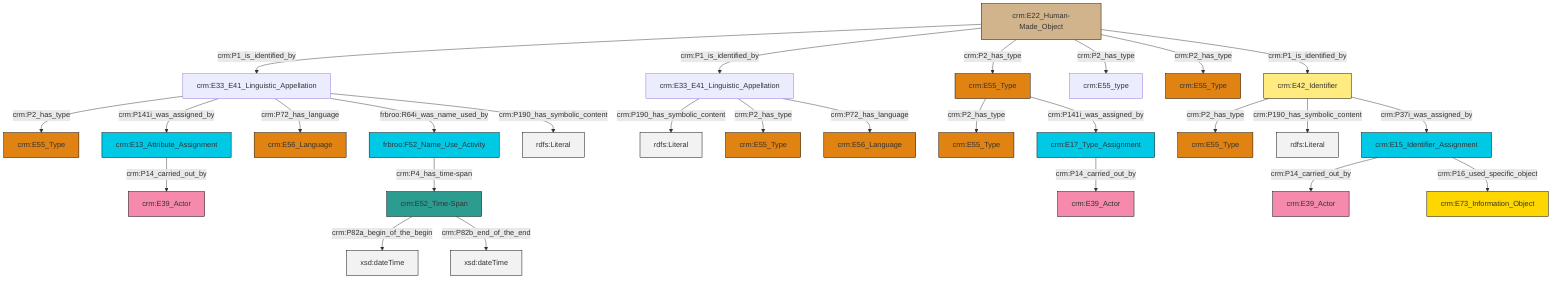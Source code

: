 graph TD
classDef Literal fill:#f2f2f2,stroke:#000000;
classDef CRM_Entity fill:#FFFFFF,stroke:#000000;
classDef Temporal_Entity fill:#00C9E6, stroke:#000000;
classDef Type fill:#E18312, stroke:#000000;
classDef Time-Span fill:#2C9C91, stroke:#000000;
classDef Appellation fill:#FFEB7F, stroke:#000000;
classDef Place fill:#008836, stroke:#000000;
classDef Persistent_Item fill:#B266B2, stroke:#000000;
classDef Conceptual_Object fill:#FFD700, stroke:#000000;
classDef Physical_Thing fill:#D2B48C, stroke:#000000;
classDef Actor fill:#f58aad, stroke:#000000;
classDef PC_Classes fill:#4ce600, stroke:#000000;
classDef Multi fill:#cccccc,stroke:#000000;

4["crm:E33_E41_Linguistic_Appellation"]:::Default -->|crm:P190_has_symbolic_content| 5[rdfs:Literal]:::Literal
4["crm:E33_E41_Linguistic_Appellation"]:::Default -->|crm:P2_has_type| 2["crm:E55_Type"]:::Type
8["crm:E22_Human-Made_Object"]:::Physical_Thing -->|crm:P1_is_identified_by| 9["crm:E33_E41_Linguistic_Appellation"]:::Default
9["crm:E33_E41_Linguistic_Appellation"]:::Default -->|crm:P2_has_type| 10["crm:E55_Type"]:::Type
6["crm:E52_Time-Span"]:::Time-Span -->|crm:P82a_begin_of_the_begin| 15[xsd:dateTime]:::Literal
18["crm:E42_Identifier"]:::Appellation -->|crm:P2_has_type| 20["crm:E55_Type"]:::Type
21["crm:E55_Type"]:::Type -->|crm:P2_has_type| 12["crm:E55_Type"]:::Type
26["crm:E13_Attribute_Assignment"]:::Temporal_Entity -->|crm:P14_carried_out_by| 27["crm:E39_Actor"]:::Actor
8["crm:E22_Human-Made_Object"]:::Physical_Thing -->|crm:P1_is_identified_by| 4["crm:E33_E41_Linguistic_Appellation"]:::Default
0["crm:E15_Identifier_Assignment"]:::Temporal_Entity -->|crm:P14_carried_out_by| 29["crm:E39_Actor"]:::Actor
8["crm:E22_Human-Made_Object"]:::Physical_Thing -->|crm:P2_has_type| 21["crm:E55_Type"]:::Type
4["crm:E33_E41_Linguistic_Appellation"]:::Default -->|crm:P72_has_language| 33["crm:E56_Language"]:::Type
0["crm:E15_Identifier_Assignment"]:::Temporal_Entity -->|crm:P16_used_specific_object| 34["crm:E73_Information_Object"]:::Conceptual_Object
9["crm:E33_E41_Linguistic_Appellation"]:::Default -->|crm:P141i_was_assigned_by| 26["crm:E13_Attribute_Assignment"]:::Temporal_Entity
18["crm:E42_Identifier"]:::Appellation -->|crm:P190_has_symbolic_content| 37[rdfs:Literal]:::Literal
8["crm:E22_Human-Made_Object"]:::Physical_Thing -->|crm:P2_has_type| 31["crm:E55_type"]:::Default
16["crm:E17_Type_Assignment"]:::Temporal_Entity -->|crm:P14_carried_out_by| 24["crm:E39_Actor"]:::Actor
21["crm:E55_Type"]:::Type -->|crm:P141i_was_assigned_by| 16["crm:E17_Type_Assignment"]:::Temporal_Entity
9["crm:E33_E41_Linguistic_Appellation"]:::Default -->|crm:P72_has_language| 35["crm:E56_Language"]:::Type
18["crm:E42_Identifier"]:::Appellation -->|crm:P37i_was_assigned_by| 0["crm:E15_Identifier_Assignment"]:::Temporal_Entity
9["crm:E33_E41_Linguistic_Appellation"]:::Default -->|frbroo:R64i_was_name_used_by| 44["frbroo:F52_Name_Use_Activity"]:::Temporal_Entity
6["crm:E52_Time-Span"]:::Time-Span -->|crm:P82b_end_of_the_end| 45[xsd:dateTime]:::Literal
9["crm:E33_E41_Linguistic_Appellation"]:::Default -->|crm:P190_has_symbolic_content| 46[rdfs:Literal]:::Literal
8["crm:E22_Human-Made_Object"]:::Physical_Thing -->|crm:P2_has_type| 38["crm:E55_Type"]:::Type
44["frbroo:F52_Name_Use_Activity"]:::Temporal_Entity -->|crm:P4_has_time-span| 6["crm:E52_Time-Span"]:::Time-Span
8["crm:E22_Human-Made_Object"]:::Physical_Thing -->|crm:P1_is_identified_by| 18["crm:E42_Identifier"]:::Appellation